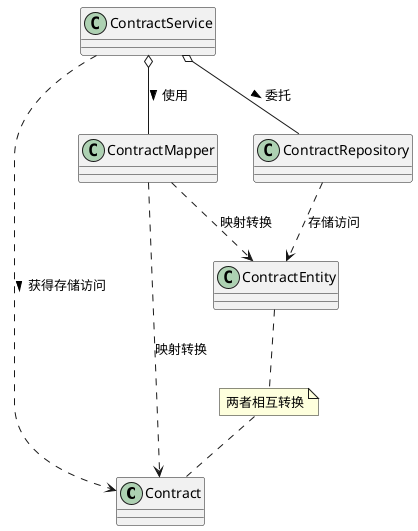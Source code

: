@startuml

class Contract

class ContractEntity

class ContractMapper

class ContractService

class ContractRepository

note "两者相互转换" as N2

N2 .. Contract
ContractEntity .. N2
ContractMapper ..> Contract : 映射转换
ContractMapper ..> ContractEntity : 映射转换

ContractService ..> Contract : 获得存储访问 >
ContractService o-- ContractMapper : 使用 >
ContractRepository ..> ContractEntity : 存储访问
ContractService o-- ContractRepository : 委托 >

@end